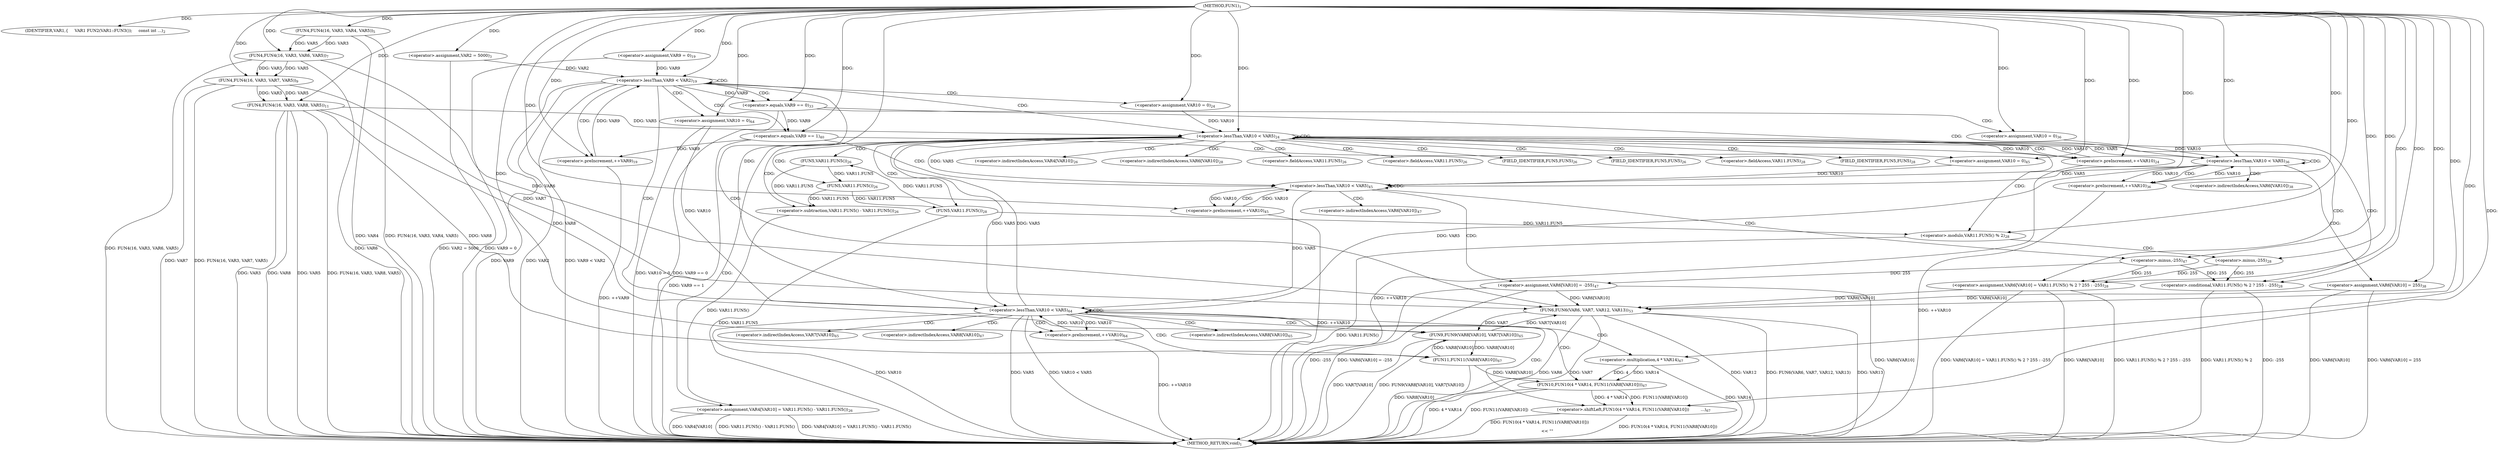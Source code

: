 digraph "FUN1" {  
"8" [label = <(METHOD,FUN1)<SUB>1</SUB>> ]
"164" [label = <(METHOD_RETURN,void)<SUB>1</SUB>> ]
"10" [label = <(IDENTIFIER,VAR1,{
     VAR1 FUN2(VAR1::FUN3());
     const int ...)<SUB>2</SUB>> ]
"12" [label = <(&lt;operator&gt;.assignment,VAR2 = 5000)<SUB>3</SUB>> ]
"15" [label = <(FUN4,FUN4(16, VAR3, VAR4, VAR5))<SUB>5</SUB>> ]
"20" [label = <(FUN4,FUN4(16, VAR3, VAR6, VAR5))<SUB>7</SUB>> ]
"25" [label = <(FUN4,FUN4(16, VAR3, VAR7, VAR5))<SUB>9</SUB>> ]
"30" [label = <(FUN4,FUN4(16, VAR3, VAR8, VAR5))<SUB>11</SUB>> ]
"41" [label = <(&lt;operator&gt;.lessThan,VAR9 &lt; VAR2)<SUB>19</SUB>> ]
"44" [label = <(&lt;operator&gt;.preIncrement,++VAR9)<SUB>19</SUB>> ]
"38" [label = <(&lt;operator&gt;.assignment,VAR9 = 0)<SUB>19</SUB>> ]
"129" [label = <(FUN6,FUN6(VAR6, VAR7, VAR12, VAR13))<SUB>53</SUB>> ]
"53" [label = <(&lt;operator&gt;.lessThan,VAR10 &lt; VAR5)<SUB>24</SUB>> ]
"56" [label = <(&lt;operator&gt;.preIncrement,++VAR10)<SUB>24</SUB>> ]
"87" [label = <(&lt;operator&gt;.equals,VAR9 == 0)<SUB>33</SUB>> ]
"108" [label = <(&lt;operator&gt;.equals,VAR9 == 1)<SUB>40</SUB>> ]
"141" [label = <(&lt;operator&gt;.lessThan,VAR10 &lt; VAR5)<SUB>64</SUB>> ]
"144" [label = <(&lt;operator&gt;.preIncrement,++VAR10)<SUB>64</SUB>> ]
"50" [label = <(&lt;operator&gt;.assignment,VAR10 = 0)<SUB>24</SUB>> ]
"59" [label = <(&lt;operator&gt;.assignment,VAR4[VAR10] = VAR11.FUN5() - VAR11.FUN5())<SUB>26</SUB>> ]
"72" [label = <(&lt;operator&gt;.assignment,VAR6[VAR10] = VAR11.FUN5() % 2 ? 255 : -255)<SUB>28</SUB>> ]
"138" [label = <(&lt;operator&gt;.assignment,VAR10 = 0)<SUB>64</SUB>> ]
"147" [label = <(FUN9,FUN9(VAR8[VAR10], VAR7[VAR10]))<SUB>65</SUB>> ]
"154" [label = <(&lt;operator&gt;.shiftLeft,FUN10(4 * VAR14, FUN11(VAR8[VAR10]))

         ...)<SUB>67</SUB>> ]
"97" [label = <(&lt;operator&gt;.lessThan,VAR10 &lt; VAR5)<SUB>36</SUB>> ]
"100" [label = <(&lt;operator&gt;.preIncrement,++VAR10)<SUB>36</SUB>> ]
"102" [label = <(&lt;operator&gt;.assignment,VAR6[VAR10] = 255)<SUB>38</SUB>> ]
"118" [label = <(&lt;operator&gt;.lessThan,VAR10 &lt; VAR5)<SUB>45</SUB>> ]
"121" [label = <(&lt;operator&gt;.preIncrement,++VAR10)<SUB>45</SUB>> ]
"123" [label = <(&lt;operator&gt;.assignment,VAR6[VAR10] = -255)<SUB>47</SUB>> ]
"63" [label = <(&lt;operator&gt;.subtraction,VAR11.FUN5() - VAR11.FUN5())<SUB>26</SUB>> ]
"76" [label = <(&lt;operator&gt;.conditional,VAR11.FUN5() % 2 ? 255 : -255)<SUB>28</SUB>> ]
"94" [label = <(&lt;operator&gt;.assignment,VAR10 = 0)<SUB>36</SUB>> ]
"115" [label = <(&lt;operator&gt;.assignment,VAR10 = 0)<SUB>45</SUB>> ]
"155" [label = <(FUN10,FUN10(4 * VAR14, FUN11(VAR8[VAR10])))<SUB>67</SUB>> ]
"64" [label = <(FUN5,VAR11.FUN5())<SUB>26</SUB>> ]
"68" [label = <(FUN5,VAR11.FUN5())<SUB>26</SUB>> ]
"77" [label = <(&lt;operator&gt;.modulo,VAR11.FUN5() % 2)<SUB>28</SUB>> ]
"84" [label = <(&lt;operator&gt;.minus,-255)<SUB>28</SUB>> ]
"127" [label = <(&lt;operator&gt;.minus,-255)<SUB>47</SUB>> ]
"156" [label = <(&lt;operator&gt;.multiplication,4 * VAR14)<SUB>67</SUB>> ]
"159" [label = <(FUN11,FUN11(VAR8[VAR10]))<SUB>67</SUB>> ]
"78" [label = <(FUN5,VAR11.FUN5())<SUB>28</SUB>> ]
"60" [label = <(&lt;operator&gt;.indirectIndexAccess,VAR4[VAR10])<SUB>26</SUB>> ]
"73" [label = <(&lt;operator&gt;.indirectIndexAccess,VAR6[VAR10])<SUB>28</SUB>> ]
"148" [label = <(&lt;operator&gt;.indirectIndexAccess,VAR8[VAR10])<SUB>65</SUB>> ]
"151" [label = <(&lt;operator&gt;.indirectIndexAccess,VAR7[VAR10])<SUB>65</SUB>> ]
"103" [label = <(&lt;operator&gt;.indirectIndexAccess,VAR6[VAR10])<SUB>38</SUB>> ]
"124" [label = <(&lt;operator&gt;.indirectIndexAccess,VAR6[VAR10])<SUB>47</SUB>> ]
"65" [label = <(&lt;operator&gt;.fieldAccess,VAR11.FUN5)<SUB>26</SUB>> ]
"69" [label = <(&lt;operator&gt;.fieldAccess,VAR11.FUN5)<SUB>26</SUB>> ]
"160" [label = <(&lt;operator&gt;.indirectIndexAccess,VAR8[VAR10])<SUB>67</SUB>> ]
"67" [label = <(FIELD_IDENTIFIER,FUN5,FUN5)<SUB>26</SUB>> ]
"71" [label = <(FIELD_IDENTIFIER,FUN5,FUN5)<SUB>26</SUB>> ]
"79" [label = <(&lt;operator&gt;.fieldAccess,VAR11.FUN5)<SUB>28</SUB>> ]
"81" [label = <(FIELD_IDENTIFIER,FUN5,FUN5)<SUB>28</SUB>> ]
  "12" -> "164"  [ label = "DDG: VAR2 = 5000"] 
  "15" -> "164"  [ label = "DDG: VAR4"] 
  "15" -> "164"  [ label = "DDG: FUN4(16, VAR3, VAR4, VAR5)"] 
  "20" -> "164"  [ label = "DDG: VAR6"] 
  "20" -> "164"  [ label = "DDG: FUN4(16, VAR3, VAR6, VAR5)"] 
  "25" -> "164"  [ label = "DDG: VAR7"] 
  "25" -> "164"  [ label = "DDG: FUN4(16, VAR3, VAR7, VAR5)"] 
  "30" -> "164"  [ label = "DDG: VAR3"] 
  "30" -> "164"  [ label = "DDG: VAR8"] 
  "30" -> "164"  [ label = "DDG: VAR5"] 
  "30" -> "164"  [ label = "DDG: FUN4(16, VAR3, VAR8, VAR5)"] 
  "38" -> "164"  [ label = "DDG: VAR9 = 0"] 
  "41" -> "164"  [ label = "DDG: VAR9"] 
  "41" -> "164"  [ label = "DDG: VAR2"] 
  "41" -> "164"  [ label = "DDG: VAR9 &lt; VAR2"] 
  "87" -> "164"  [ label = "DDG: VAR9 == 0"] 
  "108" -> "164"  [ label = "DDG: VAR9 == 1"] 
  "129" -> "164"  [ label = "DDG: VAR6"] 
  "129" -> "164"  [ label = "DDG: VAR7"] 
  "129" -> "164"  [ label = "DDG: VAR12"] 
  "129" -> "164"  [ label = "DDG: FUN6(VAR6, VAR7, VAR12, VAR13)"] 
  "138" -> "164"  [ label = "DDG: VAR10 = 0"] 
  "141" -> "164"  [ label = "DDG: VAR10"] 
  "141" -> "164"  [ label = "DDG: VAR5"] 
  "141" -> "164"  [ label = "DDG: VAR10 &lt; VAR5"] 
  "44" -> "164"  [ label = "DDG: ++VAR9"] 
  "147" -> "164"  [ label = "DDG: VAR7[VAR10]"] 
  "147" -> "164"  [ label = "DDG: FUN9(VAR8[VAR10], VAR7[VAR10])"] 
  "155" -> "164"  [ label = "DDG: 4 * VAR14"] 
  "159" -> "164"  [ label = "DDG: VAR8[VAR10]"] 
  "155" -> "164"  [ label = "DDG: FUN11(VAR8[VAR10])"] 
  "154" -> "164"  [ label = "DDG: FUN10(4 * VAR14, FUN11(VAR8[VAR10]))"] 
  "154" -> "164"  [ label = "DDG: FUN10(4 * VAR14, FUN11(VAR8[VAR10]))

            &lt;&lt; &quot;&quot;"] 
  "144" -> "164"  [ label = "DDG: ++VAR10"] 
  "123" -> "164"  [ label = "DDG: VAR6[VAR10]"] 
  "123" -> "164"  [ label = "DDG: -255"] 
  "123" -> "164"  [ label = "DDG: VAR6[VAR10] = -255"] 
  "121" -> "164"  [ label = "DDG: ++VAR10"] 
  "102" -> "164"  [ label = "DDG: VAR6[VAR10]"] 
  "102" -> "164"  [ label = "DDG: VAR6[VAR10] = 255"] 
  "100" -> "164"  [ label = "DDG: ++VAR10"] 
  "59" -> "164"  [ label = "DDG: VAR4[VAR10]"] 
  "59" -> "164"  [ label = "DDG: VAR11.FUN5() - VAR11.FUN5()"] 
  "59" -> "164"  [ label = "DDG: VAR4[VAR10] = VAR11.FUN5() - VAR11.FUN5()"] 
  "72" -> "164"  [ label = "DDG: VAR6[VAR10]"] 
  "78" -> "164"  [ label = "DDG: VAR11.FUN5"] 
  "77" -> "164"  [ label = "DDG: VAR11.FUN5()"] 
  "76" -> "164"  [ label = "DDG: VAR11.FUN5() % 2"] 
  "76" -> "164"  [ label = "DDG: -255"] 
  "72" -> "164"  [ label = "DDG: VAR11.FUN5() % 2 ? 255 : -255"] 
  "72" -> "164"  [ label = "DDG: VAR6[VAR10] = VAR11.FUN5() % 2 ? 255 : -255"] 
  "56" -> "164"  [ label = "DDG: ++VAR10"] 
  "156" -> "164"  [ label = "DDG: VAR14"] 
  "129" -> "164"  [ label = "DDG: VAR13"] 
  "8" -> "10"  [ label = "DDG: "] 
  "8" -> "12"  [ label = "DDG: "] 
  "8" -> "15"  [ label = "DDG: "] 
  "8" -> "20"  [ label = "DDG: "] 
  "15" -> "20"  [ label = "DDG: VAR3"] 
  "15" -> "20"  [ label = "DDG: VAR5"] 
  "8" -> "25"  [ label = "DDG: "] 
  "20" -> "25"  [ label = "DDG: VAR3"] 
  "20" -> "25"  [ label = "DDG: VAR5"] 
  "8" -> "30"  [ label = "DDG: "] 
  "25" -> "30"  [ label = "DDG: VAR3"] 
  "25" -> "30"  [ label = "DDG: VAR5"] 
  "8" -> "38"  [ label = "DDG: "] 
  "38" -> "41"  [ label = "DDG: VAR9"] 
  "44" -> "41"  [ label = "DDG: VAR9"] 
  "8" -> "41"  [ label = "DDG: "] 
  "12" -> "41"  [ label = "DDG: VAR2"] 
  "108" -> "44"  [ label = "DDG: VAR9"] 
  "8" -> "44"  [ label = "DDG: "] 
  "20" -> "129"  [ label = "DDG: VAR6"] 
  "123" -> "129"  [ label = "DDG: VAR6[VAR10]"] 
  "102" -> "129"  [ label = "DDG: VAR6[VAR10]"] 
  "72" -> "129"  [ label = "DDG: VAR6[VAR10]"] 
  "8" -> "129"  [ label = "DDG: "] 
  "25" -> "129"  [ label = "DDG: VAR7"] 
  "147" -> "129"  [ label = "DDG: VAR7[VAR10]"] 
  "8" -> "50"  [ label = "DDG: "] 
  "50" -> "53"  [ label = "DDG: VAR10"] 
  "56" -> "53"  [ label = "DDG: VAR10"] 
  "8" -> "53"  [ label = "DDG: "] 
  "30" -> "53"  [ label = "DDG: VAR5"] 
  "141" -> "53"  [ label = "DDG: VAR5"] 
  "53" -> "56"  [ label = "DDG: VAR10"] 
  "8" -> "56"  [ label = "DDG: "] 
  "63" -> "59"  [ label = "DDG: VAR11.FUN5()"] 
  "8" -> "72"  [ label = "DDG: "] 
  "84" -> "72"  [ label = "DDG: 255"] 
  "127" -> "72"  [ label = "DDG: 255"] 
  "41" -> "87"  [ label = "DDG: VAR9"] 
  "8" -> "87"  [ label = "DDG: "] 
  "87" -> "108"  [ label = "DDG: VAR9"] 
  "8" -> "108"  [ label = "DDG: "] 
  "8" -> "138"  [ label = "DDG: "] 
  "138" -> "141"  [ label = "DDG: VAR10"] 
  "144" -> "141"  [ label = "DDG: VAR10"] 
  "8" -> "141"  [ label = "DDG: "] 
  "53" -> "141"  [ label = "DDG: VAR5"] 
  "97" -> "141"  [ label = "DDG: VAR5"] 
  "118" -> "141"  [ label = "DDG: VAR5"] 
  "141" -> "144"  [ label = "DDG: VAR10"] 
  "8" -> "144"  [ label = "DDG: "] 
  "8" -> "102"  [ label = "DDG: "] 
  "127" -> "123"  [ label = "DDG: 255"] 
  "30" -> "147"  [ label = "DDG: VAR8"] 
  "159" -> "147"  [ label = "DDG: VAR8[VAR10]"] 
  "129" -> "147"  [ label = "DDG: VAR7"] 
  "155" -> "154"  [ label = "DDG: 4 * VAR14"] 
  "155" -> "154"  [ label = "DDG: FUN11(VAR8[VAR10])"] 
  "8" -> "154"  [ label = "DDG: "] 
  "64" -> "63"  [ label = "DDG: VAR11.FUN5"] 
  "68" -> "63"  [ label = "DDG: VAR11.FUN5"] 
  "8" -> "76"  [ label = "DDG: "] 
  "84" -> "76"  [ label = "DDG: 255"] 
  "127" -> "76"  [ label = "DDG: 255"] 
  "8" -> "94"  [ label = "DDG: "] 
  "94" -> "97"  [ label = "DDG: VAR10"] 
  "100" -> "97"  [ label = "DDG: VAR10"] 
  "8" -> "97"  [ label = "DDG: "] 
  "53" -> "97"  [ label = "DDG: VAR5"] 
  "97" -> "100"  [ label = "DDG: VAR10"] 
  "8" -> "100"  [ label = "DDG: "] 
  "8" -> "115"  [ label = "DDG: "] 
  "115" -> "118"  [ label = "DDG: VAR10"] 
  "121" -> "118"  [ label = "DDG: VAR10"] 
  "8" -> "118"  [ label = "DDG: "] 
  "53" -> "118"  [ label = "DDG: VAR5"] 
  "97" -> "118"  [ label = "DDG: VAR5"] 
  "118" -> "121"  [ label = "DDG: VAR10"] 
  "8" -> "121"  [ label = "DDG: "] 
  "156" -> "155"  [ label = "DDG: 4"] 
  "156" -> "155"  [ label = "DDG: VAR14"] 
  "159" -> "155"  [ label = "DDG: VAR8[VAR10]"] 
  "78" -> "64"  [ label = "DDG: VAR11.FUN5"] 
  "64" -> "68"  [ label = "DDG: VAR11.FUN5"] 
  "78" -> "77"  [ label = "DDG: VAR11.FUN5"] 
  "8" -> "77"  [ label = "DDG: "] 
  "8" -> "84"  [ label = "DDG: "] 
  "8" -> "127"  [ label = "DDG: "] 
  "8" -> "156"  [ label = "DDG: "] 
  "30" -> "159"  [ label = "DDG: VAR8"] 
  "147" -> "159"  [ label = "DDG: VAR8[VAR10]"] 
  "68" -> "78"  [ label = "DDG: VAR11.FUN5"] 
  "41" -> "50"  [ label = "CDG: "] 
  "41" -> "87"  [ label = "CDG: "] 
  "41" -> "129"  [ label = "CDG: "] 
  "41" -> "44"  [ label = "CDG: "] 
  "41" -> "138"  [ label = "CDG: "] 
  "41" -> "108"  [ label = "CDG: "] 
  "41" -> "141"  [ label = "CDG: "] 
  "41" -> "53"  [ label = "CDG: "] 
  "41" -> "41"  [ label = "CDG: "] 
  "53" -> "68"  [ label = "CDG: "] 
  "53" -> "60"  [ label = "CDG: "] 
  "53" -> "73"  [ label = "CDG: "] 
  "53" -> "77"  [ label = "CDG: "] 
  "53" -> "64"  [ label = "CDG: "] 
  "53" -> "81"  [ label = "CDG: "] 
  "53" -> "56"  [ label = "CDG: "] 
  "53" -> "69"  [ label = "CDG: "] 
  "53" -> "67"  [ label = "CDG: "] 
  "53" -> "76"  [ label = "CDG: "] 
  "53" -> "59"  [ label = "CDG: "] 
  "53" -> "79"  [ label = "CDG: "] 
  "53" -> "72"  [ label = "CDG: "] 
  "53" -> "65"  [ label = "CDG: "] 
  "53" -> "71"  [ label = "CDG: "] 
  "53" -> "53"  [ label = "CDG: "] 
  "53" -> "63"  [ label = "CDG: "] 
  "53" -> "78"  [ label = "CDG: "] 
  "87" -> "94"  [ label = "CDG: "] 
  "87" -> "97"  [ label = "CDG: "] 
  "108" -> "115"  [ label = "CDG: "] 
  "108" -> "118"  [ label = "CDG: "] 
  "141" -> "154"  [ label = "CDG: "] 
  "141" -> "151"  [ label = "CDG: "] 
  "141" -> "144"  [ label = "CDG: "] 
  "141" -> "148"  [ label = "CDG: "] 
  "141" -> "155"  [ label = "CDG: "] 
  "141" -> "160"  [ label = "CDG: "] 
  "141" -> "141"  [ label = "CDG: "] 
  "141" -> "159"  [ label = "CDG: "] 
  "141" -> "147"  [ label = "CDG: "] 
  "141" -> "156"  [ label = "CDG: "] 
  "97" -> "102"  [ label = "CDG: "] 
  "97" -> "103"  [ label = "CDG: "] 
  "97" -> "97"  [ label = "CDG: "] 
  "97" -> "100"  [ label = "CDG: "] 
  "118" -> "121"  [ label = "CDG: "] 
  "118" -> "118"  [ label = "CDG: "] 
  "118" -> "127"  [ label = "CDG: "] 
  "118" -> "123"  [ label = "CDG: "] 
  "118" -> "124"  [ label = "CDG: "] 
  "77" -> "84"  [ label = "CDG: "] 
}
